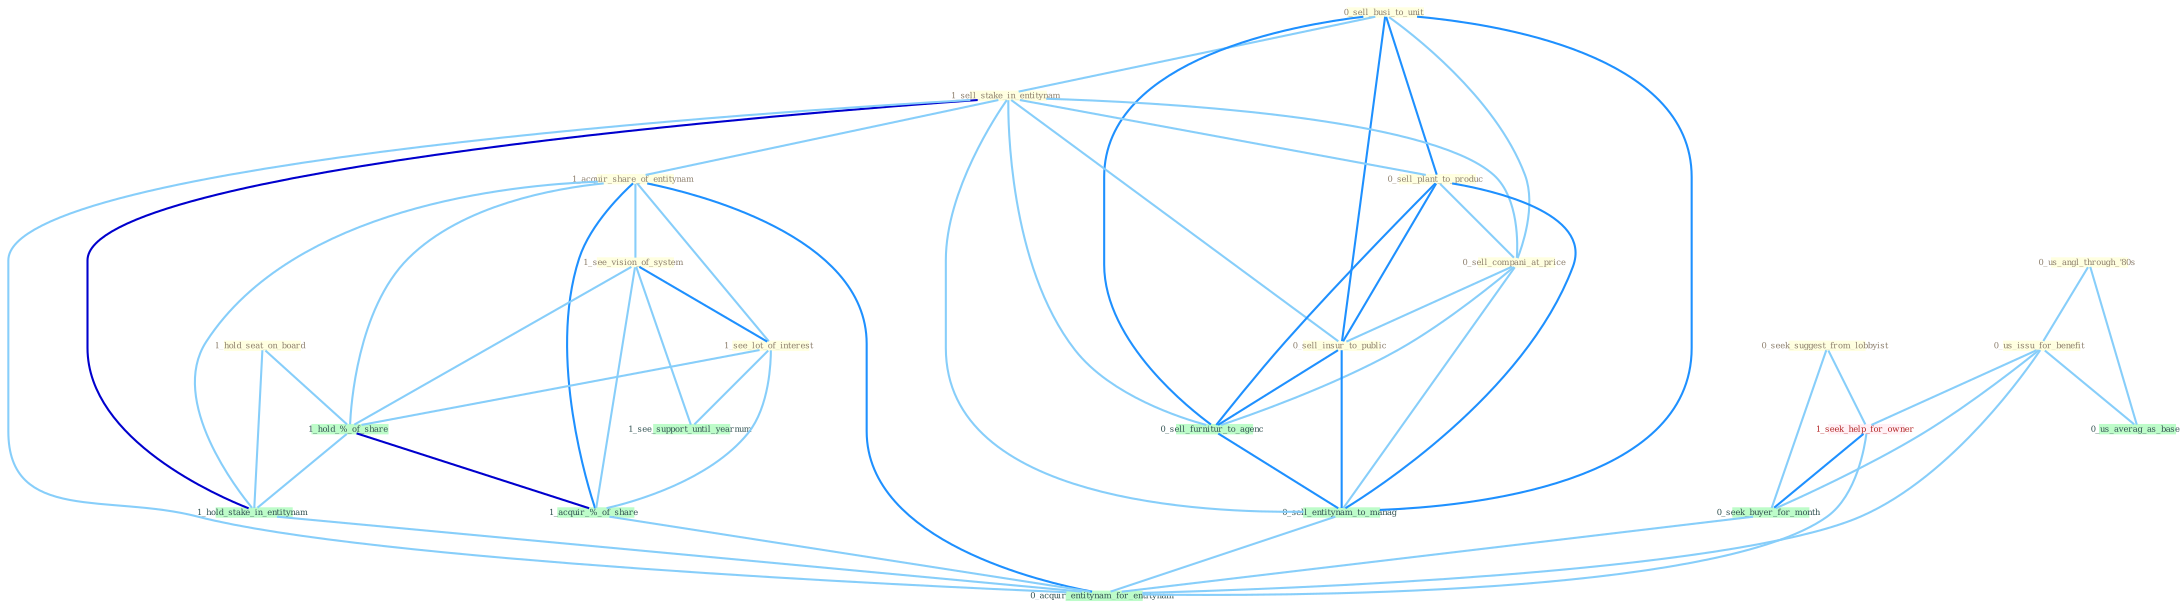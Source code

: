 Graph G{ 
    node
    [shape=polygon,style=filled,width=.5,height=.06,color="#BDFCC9",fixedsize=true,fontsize=4,
    fontcolor="#2f4f4f"];
    {node
    [color="#ffffe0", fontcolor="#8b7d6b"] "0_sell_busi_to_unit " "1_sell_stake_in_entitynam " "0_sell_plant_to_produc " "0_seek_suggest_from_lobbyist " "1_hold_seat_on_board " "1_acquir_share_of_entitynam " "1_see_vision_of_system " "1_see_lot_of_interest " "0_sell_compani_at_price " "0_us_angl_through_'80s " "0_us_issu_for_benefit " "0_sell_insur_to_public "}
{node [color="#fff0f5", fontcolor="#b22222"] "1_seek_help_for_owner "}
edge [color="#B0E2FF"];

	"0_sell_busi_to_unit " -- "1_sell_stake_in_entitynam " [w="1", color="#87cefa" ];
	"0_sell_busi_to_unit " -- "0_sell_plant_to_produc " [w="2", color="#1e90ff" , len=0.8];
	"0_sell_busi_to_unit " -- "0_sell_compani_at_price " [w="1", color="#87cefa" ];
	"0_sell_busi_to_unit " -- "0_sell_insur_to_public " [w="2", color="#1e90ff" , len=0.8];
	"0_sell_busi_to_unit " -- "0_sell_furnitur_to_agenc " [w="2", color="#1e90ff" , len=0.8];
	"0_sell_busi_to_unit " -- "0_sell_entitynam_to_manag " [w="2", color="#1e90ff" , len=0.8];
	"1_sell_stake_in_entitynam " -- "0_sell_plant_to_produc " [w="1", color="#87cefa" ];
	"1_sell_stake_in_entitynam " -- "1_acquir_share_of_entitynam " [w="1", color="#87cefa" ];
	"1_sell_stake_in_entitynam " -- "0_sell_compani_at_price " [w="1", color="#87cefa" ];
	"1_sell_stake_in_entitynam " -- "0_sell_insur_to_public " [w="1", color="#87cefa" ];
	"1_sell_stake_in_entitynam " -- "1_hold_stake_in_entitynam " [w="3", color="#0000cd" , len=0.6];
	"1_sell_stake_in_entitynam " -- "0_sell_furnitur_to_agenc " [w="1", color="#87cefa" ];
	"1_sell_stake_in_entitynam " -- "0_sell_entitynam_to_manag " [w="1", color="#87cefa" ];
	"1_sell_stake_in_entitynam " -- "0_acquir_entitynam_for_entitynam " [w="1", color="#87cefa" ];
	"0_sell_plant_to_produc " -- "0_sell_compani_at_price " [w="1", color="#87cefa" ];
	"0_sell_plant_to_produc " -- "0_sell_insur_to_public " [w="2", color="#1e90ff" , len=0.8];
	"0_sell_plant_to_produc " -- "0_sell_furnitur_to_agenc " [w="2", color="#1e90ff" , len=0.8];
	"0_sell_plant_to_produc " -- "0_sell_entitynam_to_manag " [w="2", color="#1e90ff" , len=0.8];
	"0_seek_suggest_from_lobbyist " -- "1_seek_help_for_owner " [w="1", color="#87cefa" ];
	"0_seek_suggest_from_lobbyist " -- "0_seek_buyer_for_month " [w="1", color="#87cefa" ];
	"1_hold_seat_on_board " -- "1_hold_%_of_share " [w="1", color="#87cefa" ];
	"1_hold_seat_on_board " -- "1_hold_stake_in_entitynam " [w="1", color="#87cefa" ];
	"1_acquir_share_of_entitynam " -- "1_see_vision_of_system " [w="1", color="#87cefa" ];
	"1_acquir_share_of_entitynam " -- "1_see_lot_of_interest " [w="1", color="#87cefa" ];
	"1_acquir_share_of_entitynam " -- "1_hold_%_of_share " [w="1", color="#87cefa" ];
	"1_acquir_share_of_entitynam " -- "1_hold_stake_in_entitynam " [w="1", color="#87cefa" ];
	"1_acquir_share_of_entitynam " -- "1_acquir_%_of_share " [w="2", color="#1e90ff" , len=0.8];
	"1_acquir_share_of_entitynam " -- "0_acquir_entitynam_for_entitynam " [w="2", color="#1e90ff" , len=0.8];
	"1_see_vision_of_system " -- "1_see_lot_of_interest " [w="2", color="#1e90ff" , len=0.8];
	"1_see_vision_of_system " -- "1_hold_%_of_share " [w="1", color="#87cefa" ];
	"1_see_vision_of_system " -- "1_acquir_%_of_share " [w="1", color="#87cefa" ];
	"1_see_vision_of_system " -- "1_see_support_until_yearnum " [w="1", color="#87cefa" ];
	"1_see_lot_of_interest " -- "1_hold_%_of_share " [w="1", color="#87cefa" ];
	"1_see_lot_of_interest " -- "1_acquir_%_of_share " [w="1", color="#87cefa" ];
	"1_see_lot_of_interest " -- "1_see_support_until_yearnum " [w="1", color="#87cefa" ];
	"0_sell_compani_at_price " -- "0_sell_insur_to_public " [w="1", color="#87cefa" ];
	"0_sell_compani_at_price " -- "0_sell_furnitur_to_agenc " [w="1", color="#87cefa" ];
	"0_sell_compani_at_price " -- "0_sell_entitynam_to_manag " [w="1", color="#87cefa" ];
	"0_us_angl_through_'80s " -- "0_us_issu_for_benefit " [w="1", color="#87cefa" ];
	"0_us_angl_through_'80s " -- "0_us_averag_as_base " [w="1", color="#87cefa" ];
	"0_us_issu_for_benefit " -- "1_seek_help_for_owner " [w="1", color="#87cefa" ];
	"0_us_issu_for_benefit " -- "0_seek_buyer_for_month " [w="1", color="#87cefa" ];
	"0_us_issu_for_benefit " -- "0_us_averag_as_base " [w="1", color="#87cefa" ];
	"0_us_issu_for_benefit " -- "0_acquir_entitynam_for_entitynam " [w="1", color="#87cefa" ];
	"0_sell_insur_to_public " -- "0_sell_furnitur_to_agenc " [w="2", color="#1e90ff" , len=0.8];
	"0_sell_insur_to_public " -- "0_sell_entitynam_to_manag " [w="2", color="#1e90ff" , len=0.8];
	"1_hold_%_of_share " -- "1_hold_stake_in_entitynam " [w="1", color="#87cefa" ];
	"1_hold_%_of_share " -- "1_acquir_%_of_share " [w="3", color="#0000cd" , len=0.6];
	"1_hold_stake_in_entitynam " -- "0_acquir_entitynam_for_entitynam " [w="1", color="#87cefa" ];
	"1_seek_help_for_owner " -- "0_seek_buyer_for_month " [w="2", color="#1e90ff" , len=0.8];
	"1_seek_help_for_owner " -- "0_acquir_entitynam_for_entitynam " [w="1", color="#87cefa" ];
	"0_seek_buyer_for_month " -- "0_acquir_entitynam_for_entitynam " [w="1", color="#87cefa" ];
	"1_acquir_%_of_share " -- "0_acquir_entitynam_for_entitynam " [w="1", color="#87cefa" ];
	"0_sell_furnitur_to_agenc " -- "0_sell_entitynam_to_manag " [w="2", color="#1e90ff" , len=0.8];
	"0_sell_entitynam_to_manag " -- "0_acquir_entitynam_for_entitynam " [w="1", color="#87cefa" ];
}